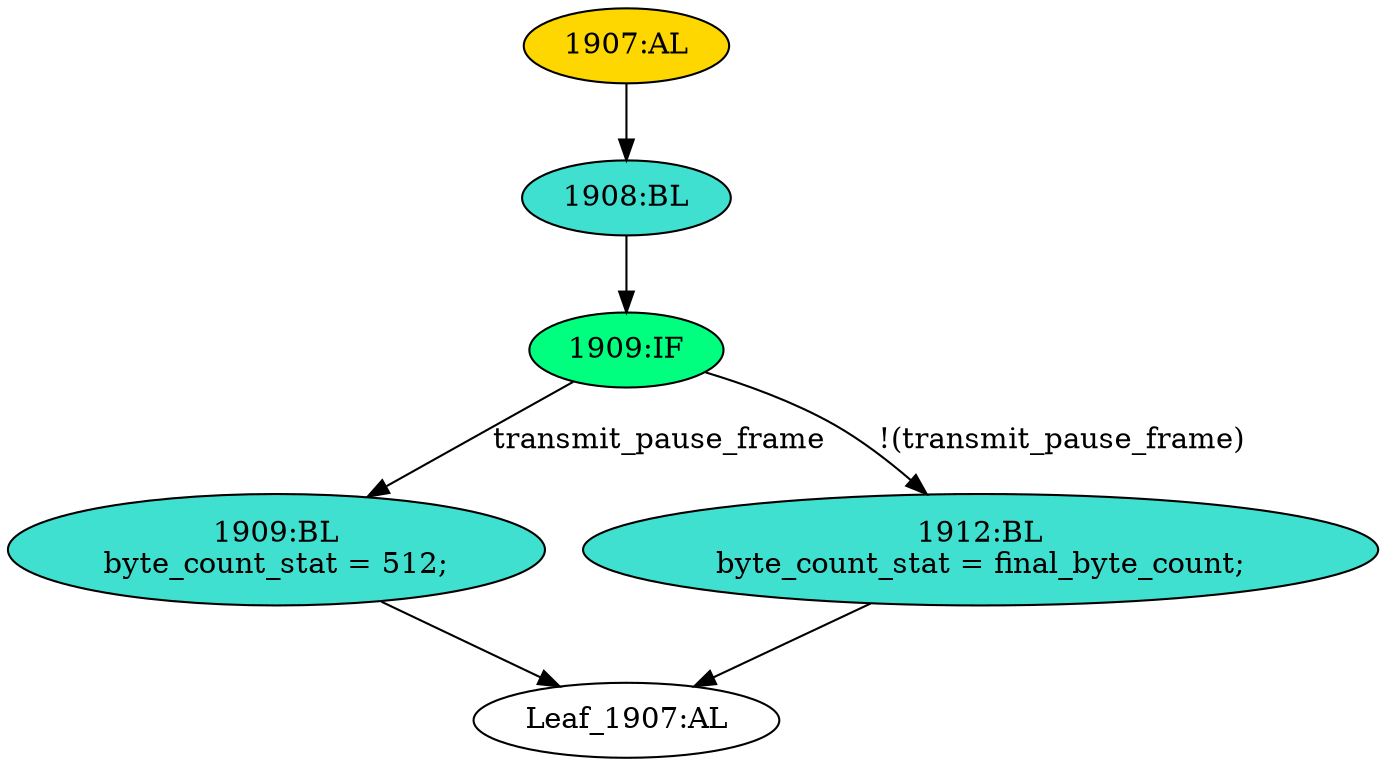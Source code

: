 strict digraph "" {
	node [label="\N"];
	"1909:IF"	 [ast="<pyverilog.vparser.ast.IfStatement object at 0x7f2e12ff4f10>",
		fillcolor=springgreen,
		label="1909:IF",
		statements="[]",
		style=filled,
		typ=IfStatement];
	"1909:BL"	 [ast="<pyverilog.vparser.ast.Block object at 0x7f2e12ff71d0>",
		fillcolor=turquoise,
		label="1909:BL
byte_count_stat = 512;",
		statements="[<pyverilog.vparser.ast.BlockingSubstitution object at 0x7f2e12ff7290>]",
		style=filled,
		typ=Block];
	"1909:IF" -> "1909:BL"	 [cond="['transmit_pause_frame']",
		label=transmit_pause_frame,
		lineno=1909];
	"1912:BL"	 [ast="<pyverilog.vparser.ast.Block object at 0x7f2e12ff4f50>",
		fillcolor=turquoise,
		label="1912:BL
byte_count_stat = final_byte_count;",
		statements="[<pyverilog.vparser.ast.BlockingSubstitution object at 0x7f2e12ff4f90>]",
		style=filled,
		typ=Block];
	"1909:IF" -> "1912:BL"	 [cond="['transmit_pause_frame']",
		label="!(transmit_pause_frame)",
		lineno=1909];
	"Leaf_1907:AL"	 [def_var="['byte_count_stat']",
		label="Leaf_1907:AL"];
	"1909:BL" -> "Leaf_1907:AL"	 [cond="[]",
		lineno=None];
	"1912:BL" -> "Leaf_1907:AL"	 [cond="[]",
		lineno=None];
	"1908:BL"	 [ast="<pyverilog.vparser.ast.Block object at 0x7f2e12ff7490>",
		fillcolor=turquoise,
		label="1908:BL",
		statements="[]",
		style=filled,
		typ=Block];
	"1908:BL" -> "1909:IF"	 [cond="[]",
		lineno=None];
	"1907:AL"	 [ast="<pyverilog.vparser.ast.Always object at 0x7f2e12ff7510>",
		clk_sens=True,
		fillcolor=gold,
		label="1907:AL",
		sens="['TX_CLK']",
		statements="[]",
		style=filled,
		typ=Always,
		use_var="['transmit_pause_frame', 'final_byte_count']"];
	"1907:AL" -> "1908:BL"	 [cond="[]",
		lineno=None];
}
